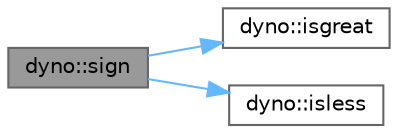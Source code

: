 digraph "dyno::sign"
{
 // LATEX_PDF_SIZE
  bgcolor="transparent";
  edge [fontname=Helvetica,fontsize=10,labelfontname=Helvetica,labelfontsize=10];
  node [fontname=Helvetica,fontsize=10,shape=box,height=0.2,width=0.4];
  rankdir="LR";
  Node1 [id="Node000001",label="dyno::sign",height=0.2,width=0.4,color="gray40", fillcolor="grey60", style="filled", fontcolor="black",tooltip=" "];
  Node1 -> Node2 [id="edge1_Node000001_Node000002",color="steelblue1",style="solid",tooltip=" "];
  Node2 [id="Node000002",label="dyno::isgreat",height=0.2,width=0.4,color="grey40", fillcolor="white", style="filled",URL="$namespacedyno.html#ab1b2bdca2fe58536ca19388acdf0e082",tooltip=" "];
  Node1 -> Node3 [id="edge2_Node000001_Node000003",color="steelblue1",style="solid",tooltip=" "];
  Node3 [id="Node000003",label="dyno::isless",height=0.2,width=0.4,color="grey40", fillcolor="white", style="filled",URL="$namespacedyno.html#a58387688c0efaa6e7473faeb6d245e4f",tooltip=" "];
}
